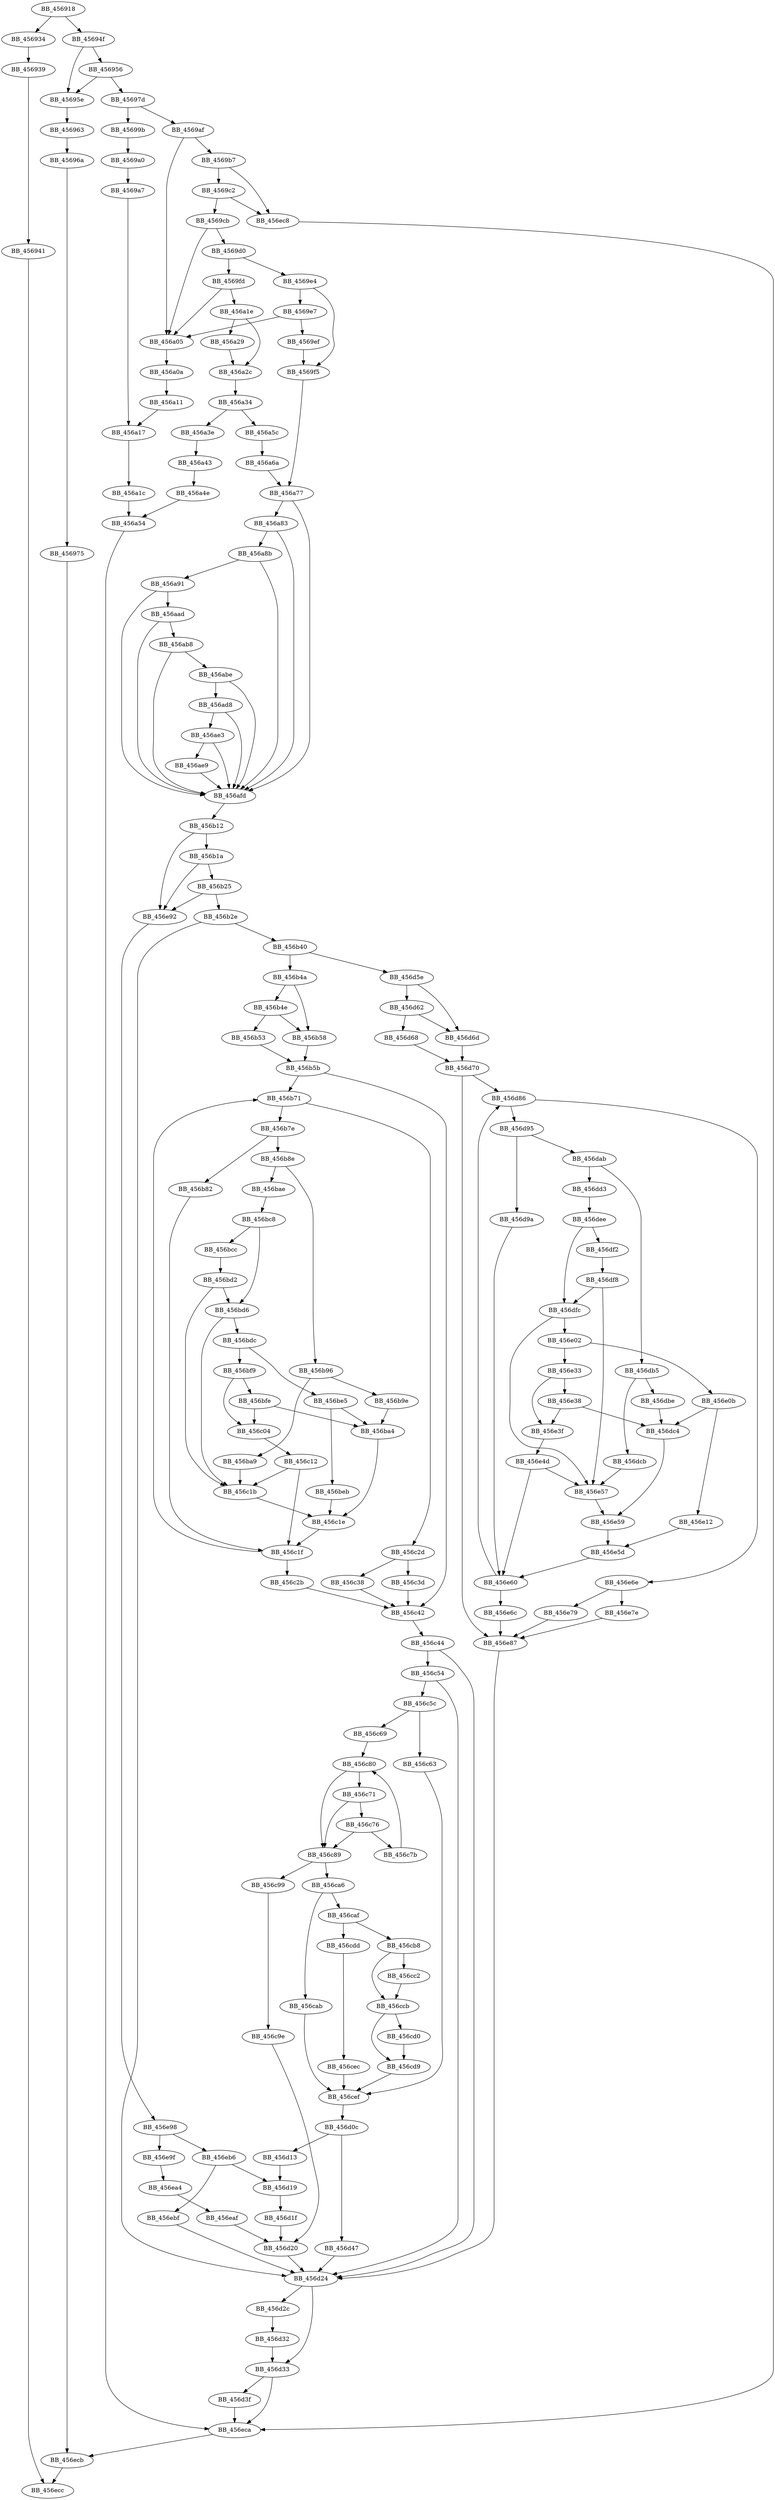 DiGraph sub_456918{
BB_456918->BB_456934
BB_456918->BB_45694f
BB_456934->BB_456939
BB_456939->BB_456941
BB_456941->BB_456ecc
BB_45694f->BB_456956
BB_45694f->BB_45695e
BB_456956->BB_45695e
BB_456956->BB_45697d
BB_45695e->BB_456963
BB_456963->BB_45696a
BB_45696a->BB_456975
BB_456975->BB_456ecb
BB_45697d->BB_45699b
BB_45697d->BB_4569af
BB_45699b->BB_4569a0
BB_4569a0->BB_4569a7
BB_4569a7->BB_456a17
BB_4569af->BB_4569b7
BB_4569af->BB_456a05
BB_4569b7->BB_4569c2
BB_4569b7->BB_456ec8
BB_4569c2->BB_4569cb
BB_4569c2->BB_456ec8
BB_4569cb->BB_4569d0
BB_4569cb->BB_456a05
BB_4569d0->BB_4569e4
BB_4569d0->BB_4569fd
BB_4569e4->BB_4569e7
BB_4569e4->BB_4569f5
BB_4569e7->BB_4569ef
BB_4569e7->BB_456a05
BB_4569ef->BB_4569f5
BB_4569f5->BB_456a77
BB_4569fd->BB_456a05
BB_4569fd->BB_456a1e
BB_456a05->BB_456a0a
BB_456a0a->BB_456a11
BB_456a11->BB_456a17
BB_456a17->BB_456a1c
BB_456a1c->BB_456a54
BB_456a1e->BB_456a29
BB_456a1e->BB_456a2c
BB_456a29->BB_456a2c
BB_456a2c->BB_456a34
BB_456a34->BB_456a3e
BB_456a34->BB_456a5c
BB_456a3e->BB_456a43
BB_456a43->BB_456a4e
BB_456a4e->BB_456a54
BB_456a54->BB_456eca
BB_456a5c->BB_456a6a
BB_456a6a->BB_456a77
BB_456a77->BB_456a83
BB_456a77->BB_456afd
BB_456a83->BB_456a8b
BB_456a83->BB_456afd
BB_456a8b->BB_456a91
BB_456a8b->BB_456afd
BB_456a91->BB_456aad
BB_456a91->BB_456afd
BB_456aad->BB_456ab8
BB_456aad->BB_456afd
BB_456ab8->BB_456abe
BB_456ab8->BB_456afd
BB_456abe->BB_456ad8
BB_456abe->BB_456afd
BB_456ad8->BB_456ae3
BB_456ad8->BB_456afd
BB_456ae3->BB_456ae9
BB_456ae3->BB_456afd
BB_456ae9->BB_456afd
BB_456afd->BB_456b12
BB_456b12->BB_456b1a
BB_456b12->BB_456e92
BB_456b1a->BB_456b25
BB_456b1a->BB_456e92
BB_456b25->BB_456b2e
BB_456b25->BB_456e92
BB_456b2e->BB_456b40
BB_456b2e->BB_456d24
BB_456b40->BB_456b4a
BB_456b40->BB_456d5e
BB_456b4a->BB_456b4e
BB_456b4a->BB_456b58
BB_456b4e->BB_456b53
BB_456b4e->BB_456b58
BB_456b53->BB_456b5b
BB_456b58->BB_456b5b
BB_456b5b->BB_456b71
BB_456b5b->BB_456c42
BB_456b71->BB_456b7e
BB_456b71->BB_456c2d
BB_456b7e->BB_456b82
BB_456b7e->BB_456b8e
BB_456b82->BB_456c1f
BB_456b8e->BB_456b96
BB_456b8e->BB_456bae
BB_456b96->BB_456b9e
BB_456b96->BB_456ba9
BB_456b9e->BB_456ba4
BB_456ba4->BB_456c1e
BB_456ba9->BB_456c1b
BB_456bae->BB_456bc8
BB_456bc8->BB_456bcc
BB_456bc8->BB_456bd6
BB_456bcc->BB_456bd2
BB_456bd2->BB_456bd6
BB_456bd2->BB_456c1b
BB_456bd6->BB_456bdc
BB_456bd6->BB_456c1b
BB_456bdc->BB_456be5
BB_456bdc->BB_456bf9
BB_456be5->BB_456ba4
BB_456be5->BB_456beb
BB_456beb->BB_456c1e
BB_456bf9->BB_456bfe
BB_456bf9->BB_456c04
BB_456bfe->BB_456ba4
BB_456bfe->BB_456c04
BB_456c04->BB_456c12
BB_456c12->BB_456c1b
BB_456c12->BB_456c1f
BB_456c1b->BB_456c1e
BB_456c1e->BB_456c1f
BB_456c1f->BB_456b71
BB_456c1f->BB_456c2b
BB_456c2b->BB_456c42
BB_456c2d->BB_456c38
BB_456c2d->BB_456c3d
BB_456c38->BB_456c42
BB_456c3d->BB_456c42
BB_456c42->BB_456c44
BB_456c44->BB_456c54
BB_456c44->BB_456d24
BB_456c54->BB_456c5c
BB_456c54->BB_456d24
BB_456c5c->BB_456c63
BB_456c5c->BB_456c69
BB_456c63->BB_456cef
BB_456c69->BB_456c80
BB_456c71->BB_456c76
BB_456c71->BB_456c89
BB_456c76->BB_456c7b
BB_456c76->BB_456c89
BB_456c7b->BB_456c80
BB_456c80->BB_456c71
BB_456c80->BB_456c89
BB_456c89->BB_456c99
BB_456c89->BB_456ca6
BB_456c99->BB_456c9e
BB_456c9e->BB_456d20
BB_456ca6->BB_456cab
BB_456ca6->BB_456caf
BB_456cab->BB_456cef
BB_456caf->BB_456cb8
BB_456caf->BB_456cdd
BB_456cb8->BB_456cc2
BB_456cb8->BB_456ccb
BB_456cc2->BB_456ccb
BB_456ccb->BB_456cd0
BB_456ccb->BB_456cd9
BB_456cd0->BB_456cd9
BB_456cd9->BB_456cef
BB_456cdd->BB_456cec
BB_456cec->BB_456cef
BB_456cef->BB_456d0c
BB_456d0c->BB_456d13
BB_456d0c->BB_456d47
BB_456d13->BB_456d19
BB_456d19->BB_456d1f
BB_456d1f->BB_456d20
BB_456d20->BB_456d24
BB_456d24->BB_456d2c
BB_456d24->BB_456d33
BB_456d2c->BB_456d32
BB_456d32->BB_456d33
BB_456d33->BB_456d3f
BB_456d33->BB_456eca
BB_456d3f->BB_456eca
BB_456d47->BB_456d24
BB_456d5e->BB_456d62
BB_456d5e->BB_456d6d
BB_456d62->BB_456d68
BB_456d62->BB_456d6d
BB_456d68->BB_456d70
BB_456d6d->BB_456d70
BB_456d70->BB_456d86
BB_456d70->BB_456e87
BB_456d86->BB_456d95
BB_456d86->BB_456e6e
BB_456d95->BB_456d9a
BB_456d95->BB_456dab
BB_456d9a->BB_456e60
BB_456dab->BB_456db5
BB_456dab->BB_456dd3
BB_456db5->BB_456dbe
BB_456db5->BB_456dcb
BB_456dbe->BB_456dc4
BB_456dc4->BB_456e59
BB_456dcb->BB_456e57
BB_456dd3->BB_456dee
BB_456dee->BB_456df2
BB_456dee->BB_456dfc
BB_456df2->BB_456df8
BB_456df8->BB_456dfc
BB_456df8->BB_456e57
BB_456dfc->BB_456e02
BB_456dfc->BB_456e57
BB_456e02->BB_456e0b
BB_456e02->BB_456e33
BB_456e0b->BB_456dc4
BB_456e0b->BB_456e12
BB_456e12->BB_456e5d
BB_456e33->BB_456e38
BB_456e33->BB_456e3f
BB_456e38->BB_456dc4
BB_456e38->BB_456e3f
BB_456e3f->BB_456e4d
BB_456e4d->BB_456e57
BB_456e4d->BB_456e60
BB_456e57->BB_456e59
BB_456e59->BB_456e5d
BB_456e5d->BB_456e60
BB_456e60->BB_456d86
BB_456e60->BB_456e6c
BB_456e6c->BB_456e87
BB_456e6e->BB_456e79
BB_456e6e->BB_456e7e
BB_456e79->BB_456e87
BB_456e7e->BB_456e87
BB_456e87->BB_456d24
BB_456e92->BB_456e98
BB_456e98->BB_456e9f
BB_456e98->BB_456eb6
BB_456e9f->BB_456ea4
BB_456ea4->BB_456eaf
BB_456eaf->BB_456d20
BB_456eb6->BB_456d19
BB_456eb6->BB_456ebf
BB_456ebf->BB_456d24
BB_456ec8->BB_456eca
BB_456eca->BB_456ecb
BB_456ecb->BB_456ecc
}
